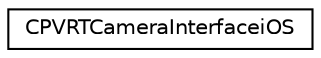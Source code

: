digraph "Graphical Class Hierarchy"
{
  edge [fontname="Helvetica",fontsize="10",labelfontname="Helvetica",labelfontsize="10"];
  node [fontname="Helvetica",fontsize="10",shape=record];
  rankdir="LR";
  Node1 [label="CPVRTCameraInterfaceiOS",height=0.2,width=0.4,color="black", fillcolor="white", style="filled",URL="$class_c_p_v_r_t_camera_interfacei_o_s.html",tooltip="iOS Camera Interface API "];
}
